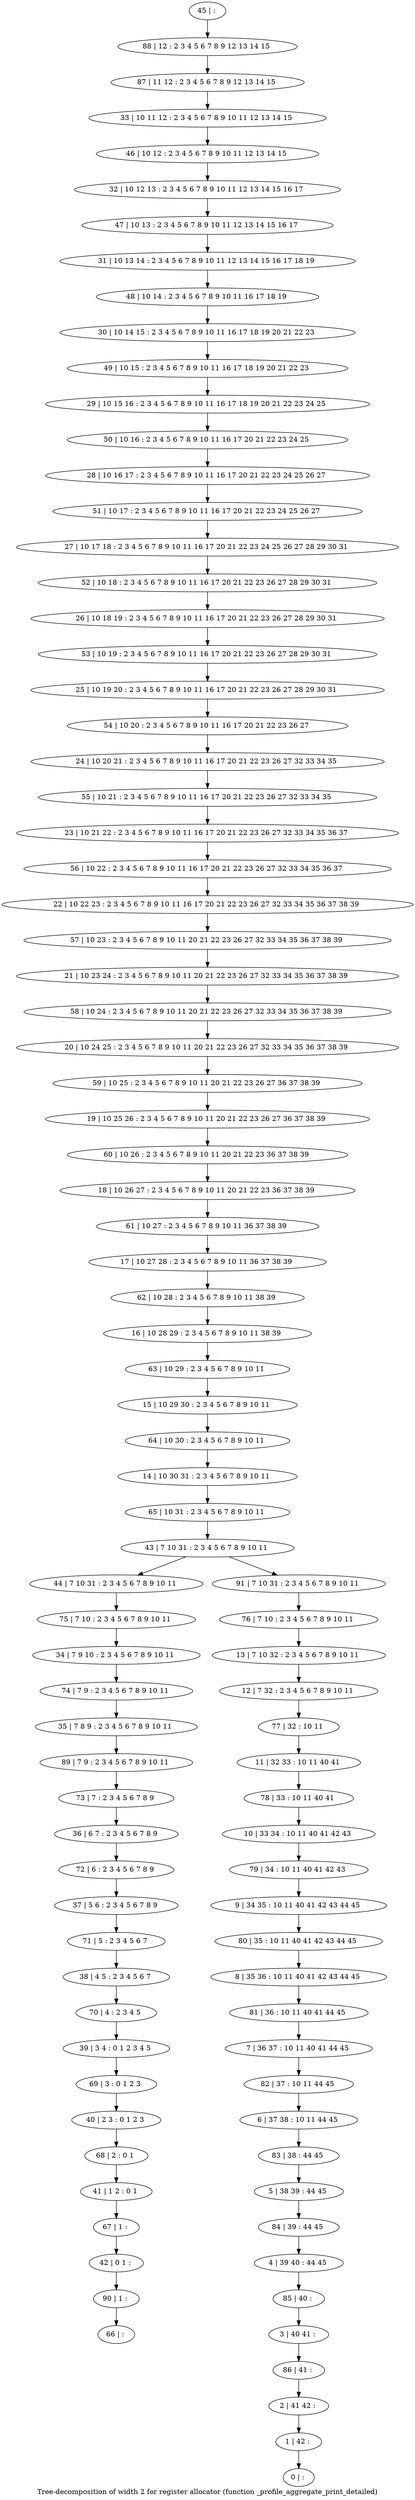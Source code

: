 digraph G {
graph [label="Tree-decomposition of width 2 for register allocator (function _profile_aggregate_print_detailed)"]
0[label="0 | : "];
1[label="1 | 42 : "];
2[label="2 | 41 42 : "];
3[label="3 | 40 41 : "];
4[label="4 | 39 40 : 44 45 "];
5[label="5 | 38 39 : 44 45 "];
6[label="6 | 37 38 : 10 11 44 45 "];
7[label="7 | 36 37 : 10 11 40 41 44 45 "];
8[label="8 | 35 36 : 10 11 40 41 42 43 44 45 "];
9[label="9 | 34 35 : 10 11 40 41 42 43 44 45 "];
10[label="10 | 33 34 : 10 11 40 41 42 43 "];
11[label="11 | 32 33 : 10 11 40 41 "];
12[label="12 | 7 32 : 2 3 4 5 6 7 8 9 10 11 "];
13[label="13 | 7 10 32 : 2 3 4 5 6 7 8 9 10 11 "];
14[label="14 | 10 30 31 : 2 3 4 5 6 7 8 9 10 11 "];
15[label="15 | 10 29 30 : 2 3 4 5 6 7 8 9 10 11 "];
16[label="16 | 10 28 29 : 2 3 4 5 6 7 8 9 10 11 38 39 "];
17[label="17 | 10 27 28 : 2 3 4 5 6 7 8 9 10 11 36 37 38 39 "];
18[label="18 | 10 26 27 : 2 3 4 5 6 7 8 9 10 11 20 21 22 23 36 37 38 39 "];
19[label="19 | 10 25 26 : 2 3 4 5 6 7 8 9 10 11 20 21 22 23 26 27 36 37 38 39 "];
20[label="20 | 10 24 25 : 2 3 4 5 6 7 8 9 10 11 20 21 22 23 26 27 32 33 34 35 36 37 38 39 "];
21[label="21 | 10 23 24 : 2 3 4 5 6 7 8 9 10 11 20 21 22 23 26 27 32 33 34 35 36 37 38 39 "];
22[label="22 | 10 22 23 : 2 3 4 5 6 7 8 9 10 11 16 17 20 21 22 23 26 27 32 33 34 35 36 37 38 39 "];
23[label="23 | 10 21 22 : 2 3 4 5 6 7 8 9 10 11 16 17 20 21 22 23 26 27 32 33 34 35 36 37 "];
24[label="24 | 10 20 21 : 2 3 4 5 6 7 8 9 10 11 16 17 20 21 22 23 26 27 32 33 34 35 "];
25[label="25 | 10 19 20 : 2 3 4 5 6 7 8 9 10 11 16 17 20 21 22 23 26 27 28 29 30 31 "];
26[label="26 | 10 18 19 : 2 3 4 5 6 7 8 9 10 11 16 17 20 21 22 23 26 27 28 29 30 31 "];
27[label="27 | 10 17 18 : 2 3 4 5 6 7 8 9 10 11 16 17 20 21 22 23 24 25 26 27 28 29 30 31 "];
28[label="28 | 10 16 17 : 2 3 4 5 6 7 8 9 10 11 16 17 20 21 22 23 24 25 26 27 "];
29[label="29 | 10 15 16 : 2 3 4 5 6 7 8 9 10 11 16 17 18 19 20 21 22 23 24 25 "];
30[label="30 | 10 14 15 : 2 3 4 5 6 7 8 9 10 11 16 17 18 19 20 21 22 23 "];
31[label="31 | 10 13 14 : 2 3 4 5 6 7 8 9 10 11 12 13 14 15 16 17 18 19 "];
32[label="32 | 10 12 13 : 2 3 4 5 6 7 8 9 10 11 12 13 14 15 16 17 "];
33[label="33 | 10 11 12 : 2 3 4 5 6 7 8 9 10 11 12 13 14 15 "];
34[label="34 | 7 9 10 : 2 3 4 5 6 7 8 9 10 11 "];
35[label="35 | 7 8 9 : 2 3 4 5 6 7 8 9 10 11 "];
36[label="36 | 6 7 : 2 3 4 5 6 7 8 9 "];
37[label="37 | 5 6 : 2 3 4 5 6 7 8 9 "];
38[label="38 | 4 5 : 2 3 4 5 6 7 "];
39[label="39 | 3 4 : 0 1 2 3 4 5 "];
40[label="40 | 2 3 : 0 1 2 3 "];
41[label="41 | 1 2 : 0 1 "];
42[label="42 | 0 1 : "];
43[label="43 | 7 10 31 : 2 3 4 5 6 7 8 9 10 11 "];
44[label="44 | 7 10 31 : 2 3 4 5 6 7 8 9 10 11 "];
45[label="45 | : "];
46[label="46 | 10 12 : 2 3 4 5 6 7 8 9 10 11 12 13 14 15 "];
47[label="47 | 10 13 : 2 3 4 5 6 7 8 9 10 11 12 13 14 15 16 17 "];
48[label="48 | 10 14 : 2 3 4 5 6 7 8 9 10 11 16 17 18 19 "];
49[label="49 | 10 15 : 2 3 4 5 6 7 8 9 10 11 16 17 18 19 20 21 22 23 "];
50[label="50 | 10 16 : 2 3 4 5 6 7 8 9 10 11 16 17 20 21 22 23 24 25 "];
51[label="51 | 10 17 : 2 3 4 5 6 7 8 9 10 11 16 17 20 21 22 23 24 25 26 27 "];
52[label="52 | 10 18 : 2 3 4 5 6 7 8 9 10 11 16 17 20 21 22 23 26 27 28 29 30 31 "];
53[label="53 | 10 19 : 2 3 4 5 6 7 8 9 10 11 16 17 20 21 22 23 26 27 28 29 30 31 "];
54[label="54 | 10 20 : 2 3 4 5 6 7 8 9 10 11 16 17 20 21 22 23 26 27 "];
55[label="55 | 10 21 : 2 3 4 5 6 7 8 9 10 11 16 17 20 21 22 23 26 27 32 33 34 35 "];
56[label="56 | 10 22 : 2 3 4 5 6 7 8 9 10 11 16 17 20 21 22 23 26 27 32 33 34 35 36 37 "];
57[label="57 | 10 23 : 2 3 4 5 6 7 8 9 10 11 20 21 22 23 26 27 32 33 34 35 36 37 38 39 "];
58[label="58 | 10 24 : 2 3 4 5 6 7 8 9 10 11 20 21 22 23 26 27 32 33 34 35 36 37 38 39 "];
59[label="59 | 10 25 : 2 3 4 5 6 7 8 9 10 11 20 21 22 23 26 27 36 37 38 39 "];
60[label="60 | 10 26 : 2 3 4 5 6 7 8 9 10 11 20 21 22 23 36 37 38 39 "];
61[label="61 | 10 27 : 2 3 4 5 6 7 8 9 10 11 36 37 38 39 "];
62[label="62 | 10 28 : 2 3 4 5 6 7 8 9 10 11 38 39 "];
63[label="63 | 10 29 : 2 3 4 5 6 7 8 9 10 11 "];
64[label="64 | 10 30 : 2 3 4 5 6 7 8 9 10 11 "];
65[label="65 | 10 31 : 2 3 4 5 6 7 8 9 10 11 "];
66[label="66 | : "];
67[label="67 | 1 : "];
68[label="68 | 2 : 0 1 "];
69[label="69 | 3 : 0 1 2 3 "];
70[label="70 | 4 : 2 3 4 5 "];
71[label="71 | 5 : 2 3 4 5 6 7 "];
72[label="72 | 6 : 2 3 4 5 6 7 8 9 "];
73[label="73 | 7 : 2 3 4 5 6 7 8 9 "];
74[label="74 | 7 9 : 2 3 4 5 6 7 8 9 10 11 "];
75[label="75 | 7 10 : 2 3 4 5 6 7 8 9 10 11 "];
76[label="76 | 7 10 : 2 3 4 5 6 7 8 9 10 11 "];
77[label="77 | 32 : 10 11 "];
78[label="78 | 33 : 10 11 40 41 "];
79[label="79 | 34 : 10 11 40 41 42 43 "];
80[label="80 | 35 : 10 11 40 41 42 43 44 45 "];
81[label="81 | 36 : 10 11 40 41 44 45 "];
82[label="82 | 37 : 10 11 44 45 "];
83[label="83 | 38 : 44 45 "];
84[label="84 | 39 : 44 45 "];
85[label="85 | 40 : "];
86[label="86 | 41 : "];
87[label="87 | 11 12 : 2 3 4 5 6 7 8 9 12 13 14 15 "];
88[label="88 | 12 : 2 3 4 5 6 7 8 9 12 13 14 15 "];
89[label="89 | 7 9 : 2 3 4 5 6 7 8 9 10 11 "];
90[label="90 | 1 : "];
91[label="91 | 7 10 31 : 2 3 4 5 6 7 8 9 10 11 "];
67->42 ;
41->67 ;
68->41 ;
40->68 ;
69->40 ;
39->69 ;
70->39 ;
38->70 ;
71->38 ;
37->71 ;
72->37 ;
36->72 ;
73->36 ;
74->35 ;
34->74 ;
75->34 ;
44->75 ;
89->73 ;
35->89 ;
90->66 ;
42->90 ;
45->88 ;
88->87 ;
87->33 ;
33->46 ;
46->32 ;
32->47 ;
47->31 ;
31->48 ;
48->30 ;
30->49 ;
49->29 ;
29->50 ;
50->28 ;
28->51 ;
51->27 ;
27->52 ;
52->26 ;
26->53 ;
53->25 ;
25->54 ;
54->24 ;
24->55 ;
55->23 ;
23->56 ;
56->22 ;
22->57 ;
57->21 ;
21->58 ;
58->20 ;
20->59 ;
59->19 ;
19->60 ;
60->18 ;
18->61 ;
61->17 ;
17->62 ;
62->16 ;
16->63 ;
63->15 ;
15->64 ;
64->14 ;
14->65 ;
65->43 ;
76->13 ;
13->12 ;
12->77 ;
77->11 ;
11->78 ;
78->10 ;
10->79 ;
79->9 ;
9->80 ;
80->8 ;
8->81 ;
81->7 ;
7->82 ;
82->6 ;
6->83 ;
83->5 ;
5->84 ;
84->4 ;
4->85 ;
85->3 ;
3->86 ;
86->2 ;
2->1 ;
1->0 ;
91->76 ;
43->44 ;
43->91 ;
}
